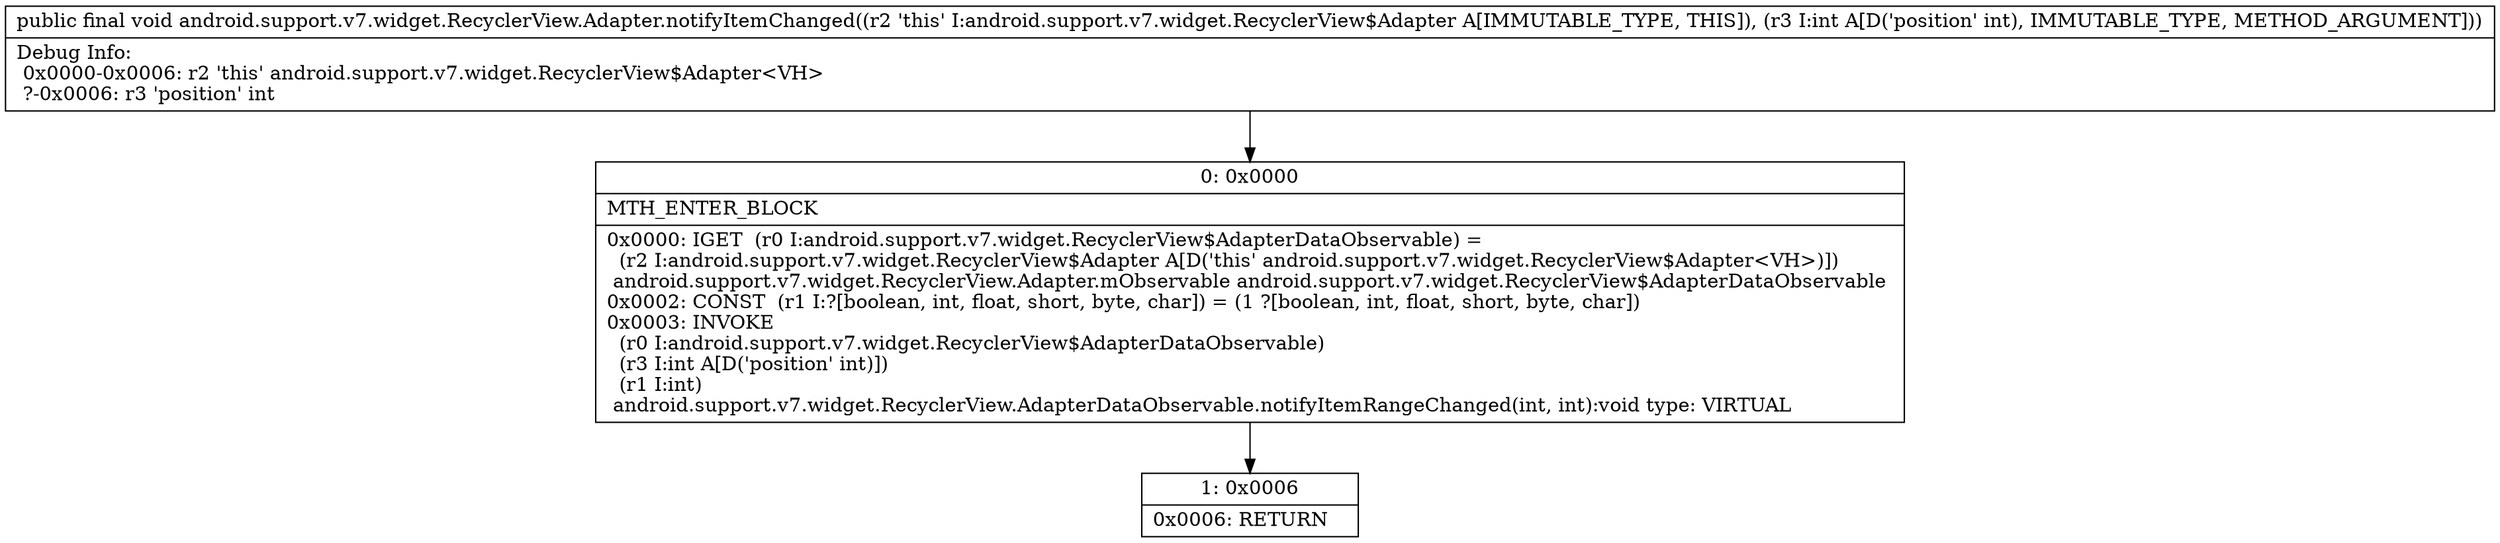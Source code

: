 digraph "CFG forandroid.support.v7.widget.RecyclerView.Adapter.notifyItemChanged(I)V" {
Node_0 [shape=record,label="{0\:\ 0x0000|MTH_ENTER_BLOCK\l|0x0000: IGET  (r0 I:android.support.v7.widget.RecyclerView$AdapterDataObservable) = \l  (r2 I:android.support.v7.widget.RecyclerView$Adapter A[D('this' android.support.v7.widget.RecyclerView$Adapter\<VH\>)])\l android.support.v7.widget.RecyclerView.Adapter.mObservable android.support.v7.widget.RecyclerView$AdapterDataObservable \l0x0002: CONST  (r1 I:?[boolean, int, float, short, byte, char]) = (1 ?[boolean, int, float, short, byte, char]) \l0x0003: INVOKE  \l  (r0 I:android.support.v7.widget.RecyclerView$AdapterDataObservable)\l  (r3 I:int A[D('position' int)])\l  (r1 I:int)\l android.support.v7.widget.RecyclerView.AdapterDataObservable.notifyItemRangeChanged(int, int):void type: VIRTUAL \l}"];
Node_1 [shape=record,label="{1\:\ 0x0006|0x0006: RETURN   \l}"];
MethodNode[shape=record,label="{public final void android.support.v7.widget.RecyclerView.Adapter.notifyItemChanged((r2 'this' I:android.support.v7.widget.RecyclerView$Adapter A[IMMUTABLE_TYPE, THIS]), (r3 I:int A[D('position' int), IMMUTABLE_TYPE, METHOD_ARGUMENT]))  | Debug Info:\l  0x0000\-0x0006: r2 'this' android.support.v7.widget.RecyclerView$Adapter\<VH\>\l  ?\-0x0006: r3 'position' int\l}"];
MethodNode -> Node_0;
Node_0 -> Node_1;
}


